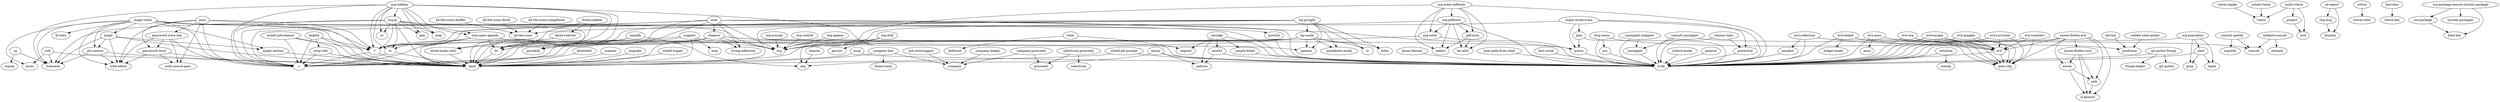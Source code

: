 digraph packageDependencies {
 "general" -> "cl-lib"; 
 "esup" -> "cl-lib"; 
 "outshine" -> "cl-lib"; 
 "doom-themes" -> "cl-lib"; 
 "centaur-tabs" -> "cl-lib"; 
 "powerline" -> "cl-lib"; 
 "major-mode-icons" -> "cl-lib"; 
 "fast-scroll" -> "cl-lib"; 
 "git-gutter-fringe" -> "cl-lib"; 
 "evil" -> "cl-lib"; 
 "evil-collection" -> "cl-lib"; 
 "evil-ledger" -> "cl-lib"; 
 "evil-org" -> "cl-lib"; 
 "evil-anzu" -> "cl-lib"; 
 "evil-escape" -> "cl-lib"; 
 "evil-goggles" -> "cl-lib"; 
 "evil-surround" -> "cl-lib"; 
 "evil-numbers" -> "cl-lib"; 
 "exwm-firefox-evil" -> "cl-lib"; 
 "annalist" -> "cl-lib"; 
 "alert" -> "cl-lib"; 
 "org-pomodoro" -> "cl-lib"; 
 "emms" -> "cl-lib"; 
 "simple-httpd" -> "cl-lib"; 
 "smudge" -> "cl-lib"; 
 "oauth2" -> "cl-lib"; 
 "exec-path-from-shell" -> "cl-lib"; 
 "pcre2el" -> "cl-lib"; 
 "magit-todos" -> "cl-lib"; 
 "avy" -> "cl-lib"; 
 "frog-menu" -> "cl-lib"; 
 "yasnippet" -> "cl-lib"; 
 "yasnippet-snippets" -> "cl-lib"; 
 "consult-yasnippet" -> "cl-lib"; 
 "org-noter" -> "cl-lib"; 
 "org-pdftools" -> "cl-lib"; 
 "org-noter-pdftools" -> "cl-lib"; 
 "queue" -> "cl-lib"; 
 "citeproc" -> "cl-lib"; 
 "citar" -> "cl-lib"; 
 "xpm" -> "cl-lib"; 
 "eshell-git-prompt" -> "cl-lib"; 
 "solaire-mode" -> "cl-lib"; 
 "citeproc" -> "queue"; 
 "citar" -> "queue"; 
 "xpm" -> "queue"; 
 "major-mode-icons" -> "queue"; 
 "centaur-tabs" -> "powerline"; 
 "major-mode-icons" -> "powerline"; 
 "major-mode-icons" -> "xpm"; 
 "all-the-icons-dired" -> "all-the-icons"; 
 "all-the-icons-completion" -> "all-the-icons"; 
 "all-the-icons-ibuffer" -> "all-the-icons"; 
 "major-mode-icons" -> "all-the-icons"; 
 "dirvish" -> "posframe"; 
 "frog-menu" -> "posframe"; 
 "webkit-color-picker" -> "posframe"; 
 "emms" -> "seq"; 
 "org-drill" -> "seq"; 
 "emojify" -> "seq"; 
 "beacon" -> "seq"; 
 "exwm-firefox-evil" -> "exwm"; 
 "exwm-firefox-core" -> "exwm"; 
 "evil-collection" -> "evil"; 
 "evil-ledger" -> "evil"; 
 "evil-org" -> "evil"; 
 "evil-anzu" -> "evil"; 
 "evil-escape" -> "evil"; 
 "evil-goggles" -> "evil"; 
 "evil-surround" -> "evil"; 
 "evil-numbers" -> "evil"; 
 "exwm-firefox-evil" -> "evil"; 
 "exwm-firefox-evil" -> "exwm-firefox-core"; 
 "xelb" -> "cl-generic"; 
 "exwm" -> "cl-generic"; 
 "exwm-firefox-evil" -> "cl-generic"; 
 "exwm-firefox-core" -> "cl-generic"; 
 "exwm" -> "xelb"; 
 "exwm-firefox-evil" -> "xelb"; 
 "exwm-firefox-core" -> "xelb"; 
 "magit-todos" -> "async"; 
 "ytdl" -> "async"; 
 "rg" -> "transient"; 
 "magit" -> "transient"; 
 "magit-todos" -> "transient"; 
 "git-commit" -> "transient"; 
 "org-ql" -> "transient"; 
 "org-sidebar" -> "transient"; 
 "ytdl" -> "transient"; 
 "helpful" -> "dash"; 
 "f" -> "dash"; 
 "magit-todos" -> "dash"; 
 "pass" -> "dash"; 
 "eshell-info-banner" -> "dash"; 
 "lsp-mode" -> "dash"; 
 "lsp-pyright" -> "dash"; 
 "org-ql" -> "dash"; 
 "org-sidebar" -> "dash"; 
 "citeproc" -> "dash"; 
 "citar" -> "dash"; 
 "suggest" -> "dash"; 
 "elisp-refs" -> "dash"; 
 "company-box" -> "dash"; 
 "dired-subtree" -> "dash"; 
 "dired-sidebar" -> "dash"; 
 "dired-hacks-utils" -> "dash"; 
 "magit" -> "dash"; 
 "git-commit" -> "dash"; 
 "magit-section" -> "dash"; 
 "bluetooth" -> "dash"; 
 "scanner" -> "dash"; 
 "yequake" -> "dash"; 
 "ht" -> "dash"; 
 "org-super-agenda" -> "dash"; 
 "emojify" -> "dash"; 
 "ts" -> "dash"; 
 "eshell-toggle" -> "dash"; 
 "eshell-git-prompt" -> "dash"; 
 "ytdl" -> "dash"; 
 "company-box" -> "company"; 
 "company-prescient" -> "company"; 
 "company-ledger" -> "company"; 
 "esh-autosuggest" -> "company"; 
 "multi-vterm" -> "vterm"; 
 "vterm-toggle" -> "vterm"; 
 "eshell-vterm" -> "vterm"; 
 "lsp-mode" -> "ht"; 
 "lsp-pyright" -> "ht"; 
 "org-super-agenda" -> "ht"; 
 "org-sidebar" -> "ht"; 
 "org-ql" -> "ht"; 
 "emojify" -> "ht"; 
 "frog-menu" -> "avy"; 
 "suggest" -> "loop"; 
 "esup" -> "s"; 
 "helpful" -> "s"; 
 "f" -> "s"; 
 "magit-todos" -> "s"; 
 "pass" -> "s"; 
 "eshell-info-banner" -> "s"; 
 "lsp-mode" -> "s"; 
 "lsp-pyright" -> "s"; 
 "org-ql" -> "s"; 
 "org-sidebar" -> "s"; 
 "citeproc" -> "s"; 
 "citar" -> "s"; 
 "suggest" -> "s"; 
 "elisp-refs" -> "s"; 
 "password-store" -> "s"; 
 "password-store-otp" -> "s"; 
 "org-super-agenda" -> "s"; 
 "ts" -> "s"; 
 "helpful" -> "f"; 
 "magit-todos" -> "f"; 
 "pass" -> "f"; 
 "eshell-info-banner" -> "f"; 
 "lsp-mode" -> "f"; 
 "lsp-pyright" -> "f"; 
 "org-ql" -> "f"; 
 "org-sidebar" -> "f"; 
 "citeproc" -> "f"; 
 "citar" -> "f"; 
 "suggest" -> "f"; 
 "lsp-mode" -> "spinner"; 
 "lsp-pyright" -> "spinner"; 
 "suggest" -> "spinner"; 
 "org-journal" -> "org"; 
 "org-sidebar" -> "org"; 
 "org-ql" -> "org"; 
 "org-super-agenda" -> "org"; 
 "org-noter" -> "org"; 
 "org-pdftools" -> "org"; 
 "org-noter-pdftools" -> "org"; 
 "citar" -> "org"; 
 "citeproc" -> "org"; 
 "org-contrib" -> "org"; 
 "org-appear" -> "org"; 
 "org-drill" -> "org"; 
 "org-drill" -> "persist"; 
 "org-pomodoro" -> "alert"; 
 "org-msg" -> "htmlize"; 
 "ox-report" -> "htmlize"; 
 "ox-report" -> "org-msg"; 
 "citeproc" -> "string-inflection"; 
 "citar" -> "string-inflection"; 
 "citar" -> "parsebib"; 
 "citeproc" -> "parsebib"; 
 "citar" -> "citeproc"; 
 "org-pdftools" -> "pdf-tools"; 
 "org-noter-pdftools" -> "pdf-tools"; 
 "org-noter-pdftools" -> "org-pdftools"; 
 "org-pdftools" -> "org-noter"; 
 "org-noter-pdftools" -> "org-noter"; 
 "org-ql" -> "ts"; 
 "org-sidebar" -> "ts"; 
 "org-super-agenda" -> "ts"; 
 "org-ql" -> "map"; 
 "org-sidebar" -> "map"; 
 "org-sidebar" -> "org-super-agenda"; 
 "org-ql" -> "org-super-agenda"; 
 "org-ql" -> "ov"; 
 "org-sidebar" -> "ov"; 
 "org-ql" -> "peg"; 
 "org-sidebar" -> "peg"; 
 "org-sidebar" -> "org-ql"; 
 "lsp-pyright" -> "lsp-mode"; 
 "lsp-mode" -> "markdown-mode"; 
 "lsp-pyright" -> "markdown-mode"; 
 "lsp-mode" -> "lv"; 
 "lsp-pyright" -> "lv"; 
 "lsp-mode" -> "eldoc"; 
 "lsp-pyright" -> "eldoc"; 
 "yasnippet-snippets" -> "yasnippet"; 
 "consult-yasnippet" -> "yasnippet"; 
 "consult-spotify" -> "consult"; 
 "embark-consult" -> "consult"; 
 "consult-yasnippet" -> "consult"; 
 "wttrin" -> "xterm-color"; 
 "smudge" -> "request"; 
 "zotxt" -> "request"; 
 "zotxt" -> "deferred"; 
 "pass" -> "password-store"; 
 "password-store-otp" -> "password-store"; 
 "pass" -> "password-store-otp"; 
 "magit" -> "with-editor"; 
 "magit-todos" -> "with-editor"; 
 "git-commit" -> "with-editor"; 
 "password-store" -> "with-editor"; 
 "pass" -> "with-editor"; 
 "password-store-otp" -> "with-editor"; 
 "password-store" -> "auth-source-pass"; 
 "pass" -> "auth-source-pass"; 
 "password-store-otp" -> "auth-source-pass"; 
 "magit-todos" -> "hl-todo"; 
 "magit-todos" -> "magit"; 
 "magit-todos" -> "pcre2el"; 
 "magit" -> "git-commit"; 
 "magit-todos" -> "git-commit"; 
 "magit" -> "magit-section"; 
 "magit-todos" -> "magit-section"; 
 "rg" -> "wgrep"; 
 "project" -> "xref"; 
 "multi-vterm" -> "xref"; 
 "multi-vterm" -> "project"; 
 "pdf-tools" -> "tablist"; 
 "org-pdftools" -> "tablist"; 
 "org-noter-pdftools" -> "tablist"; 
 "pdf-tools" -> "let-alist"; 
 "org-pdftools" -> "let-alist"; 
 "org-noter-pdftools" -> "let-alist"; 
 "emms" -> "nadvice"; 
 "oauth2" -> "nadvice"; 
 "smudge" -> "nadvice"; 
 "smudge" -> "simple-httpd"; 
 "smudge" -> "oauth2"; 
 "dired-subtree" -> "dired-hacks-utils"; 
 "dired-sidebar" -> "dired-hacks-utils"; 
 "dired-sidebar" -> "dired-subtree"; 
 "alert" -> "gntp"; 
 "org-pomodoro" -> "gntp"; 
 "alert" -> "log4e"; 
 "org-pomodoro" -> "log4e"; 
 "selectrum-prescient" -> "prescient"; 
 "company-prescient" -> "prescient"; 
 "company-box" -> "frame-local"; 
 "embark-consult" -> "embark"; 
 "consult-spotify" -> "espotify"; 
 "selectrum-prescient" -> "selectrum"; 
 "hercules" -> "which-key"; 
 "evil-anzu" -> "anzu"; 
 "evil-ledger" -> "ledger-mode"; 
 "evil-collection" -> "annalist"; 
 "evil" -> "goto-chg"; 
 "evil-collection" -> "goto-chg"; 
 "evil-ledger" -> "goto-chg"; 
 "evil-org" -> "goto-chg"; 
 "evil-anzu" -> "goto-chg"; 
 "evil-escape" -> "goto-chg"; 
 "evil-goggles" -> "goto-chg"; 
 "evil-surround" -> "goto-chg"; 
 "evil-numbers" -> "goto-chg"; 
 "exwm-firefox-evil" -> "goto-chg"; 
 "git-gutter-fringe" -> "git-gutter"; 
 "git-gutter-fringe" -> "fringe-helper"; 
 "outshine" -> "outorg"; 
 "helpful" -> "elisp-refs"; 
 "use-package-ensure-system-package" -> "use-package"; 
 "use-package-ensure-system-package" -> "system-packages"; 
 "use-package" -> "bind-key"; 
 "use-package-ensure-system-package" -> "bind-key"; 
}